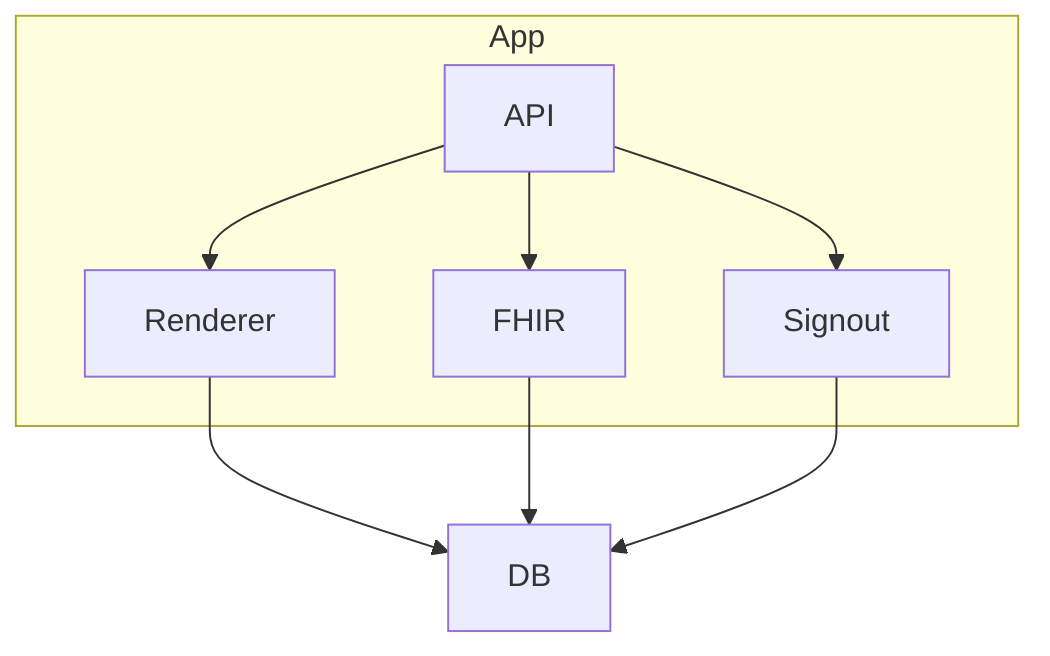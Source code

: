 flowchart TB
subgraph App
API-->Renderer
API-->FHIR
API-->Signout
end
Renderer-->DB
FHIR-->DB
Signout-->DB
